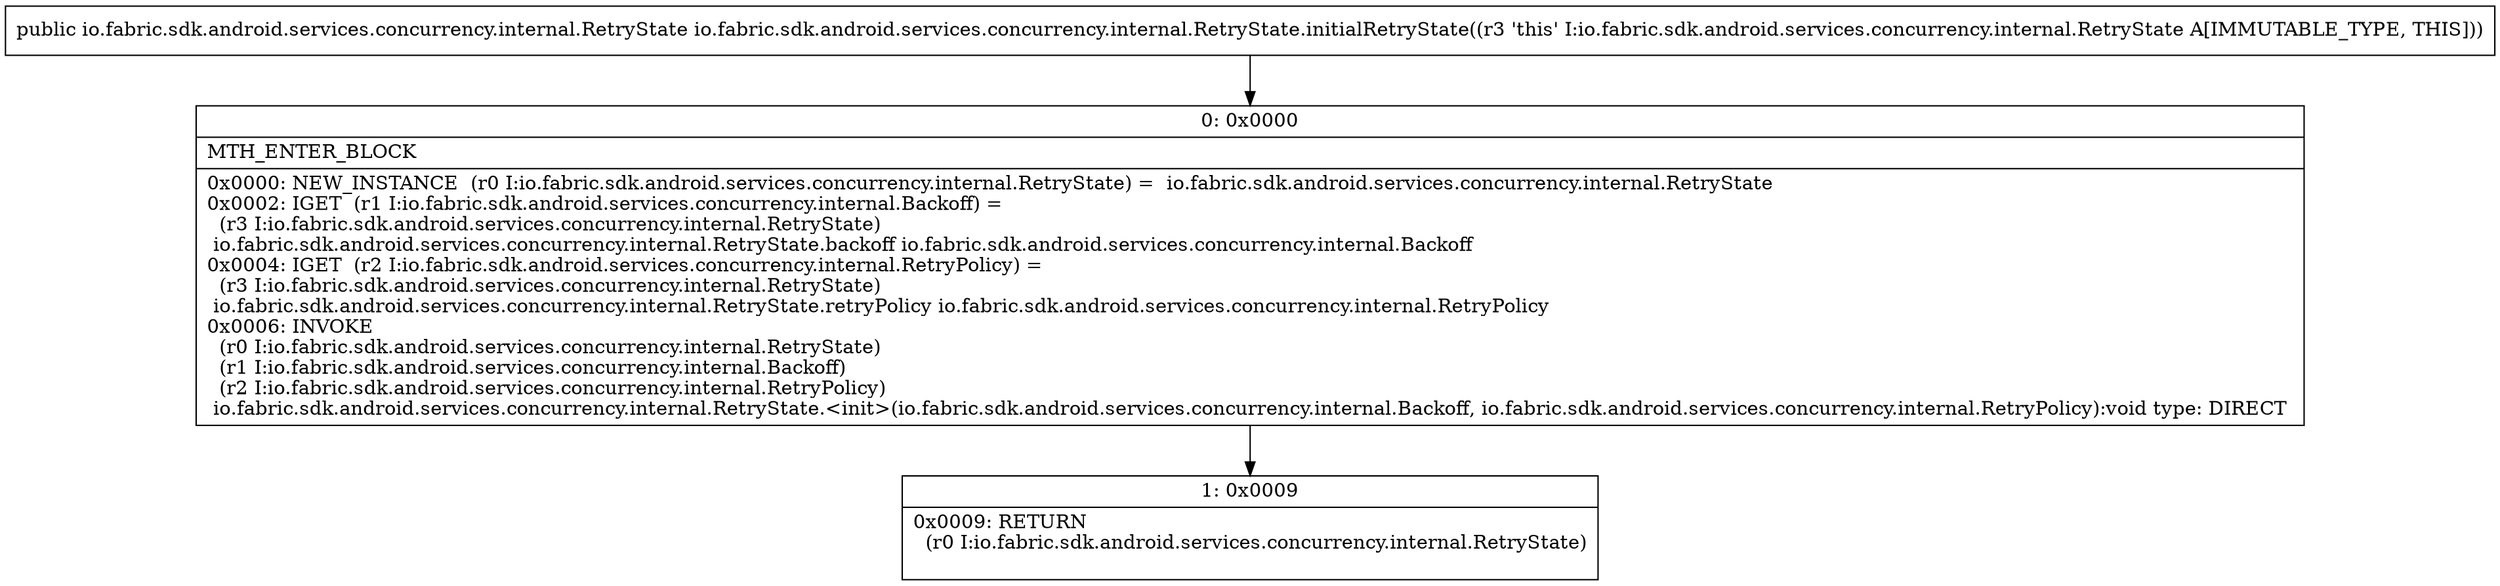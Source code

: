 digraph "CFG forio.fabric.sdk.android.services.concurrency.internal.RetryState.initialRetryState()Lio\/fabric\/sdk\/android\/services\/concurrency\/internal\/RetryState;" {
Node_0 [shape=record,label="{0\:\ 0x0000|MTH_ENTER_BLOCK\l|0x0000: NEW_INSTANCE  (r0 I:io.fabric.sdk.android.services.concurrency.internal.RetryState) =  io.fabric.sdk.android.services.concurrency.internal.RetryState \l0x0002: IGET  (r1 I:io.fabric.sdk.android.services.concurrency.internal.Backoff) = \l  (r3 I:io.fabric.sdk.android.services.concurrency.internal.RetryState)\l io.fabric.sdk.android.services.concurrency.internal.RetryState.backoff io.fabric.sdk.android.services.concurrency.internal.Backoff \l0x0004: IGET  (r2 I:io.fabric.sdk.android.services.concurrency.internal.RetryPolicy) = \l  (r3 I:io.fabric.sdk.android.services.concurrency.internal.RetryState)\l io.fabric.sdk.android.services.concurrency.internal.RetryState.retryPolicy io.fabric.sdk.android.services.concurrency.internal.RetryPolicy \l0x0006: INVOKE  \l  (r0 I:io.fabric.sdk.android.services.concurrency.internal.RetryState)\l  (r1 I:io.fabric.sdk.android.services.concurrency.internal.Backoff)\l  (r2 I:io.fabric.sdk.android.services.concurrency.internal.RetryPolicy)\l io.fabric.sdk.android.services.concurrency.internal.RetryState.\<init\>(io.fabric.sdk.android.services.concurrency.internal.Backoff, io.fabric.sdk.android.services.concurrency.internal.RetryPolicy):void type: DIRECT \l}"];
Node_1 [shape=record,label="{1\:\ 0x0009|0x0009: RETURN  \l  (r0 I:io.fabric.sdk.android.services.concurrency.internal.RetryState)\l \l}"];
MethodNode[shape=record,label="{public io.fabric.sdk.android.services.concurrency.internal.RetryState io.fabric.sdk.android.services.concurrency.internal.RetryState.initialRetryState((r3 'this' I:io.fabric.sdk.android.services.concurrency.internal.RetryState A[IMMUTABLE_TYPE, THIS])) }"];
MethodNode -> Node_0;
Node_0 -> Node_1;
}

